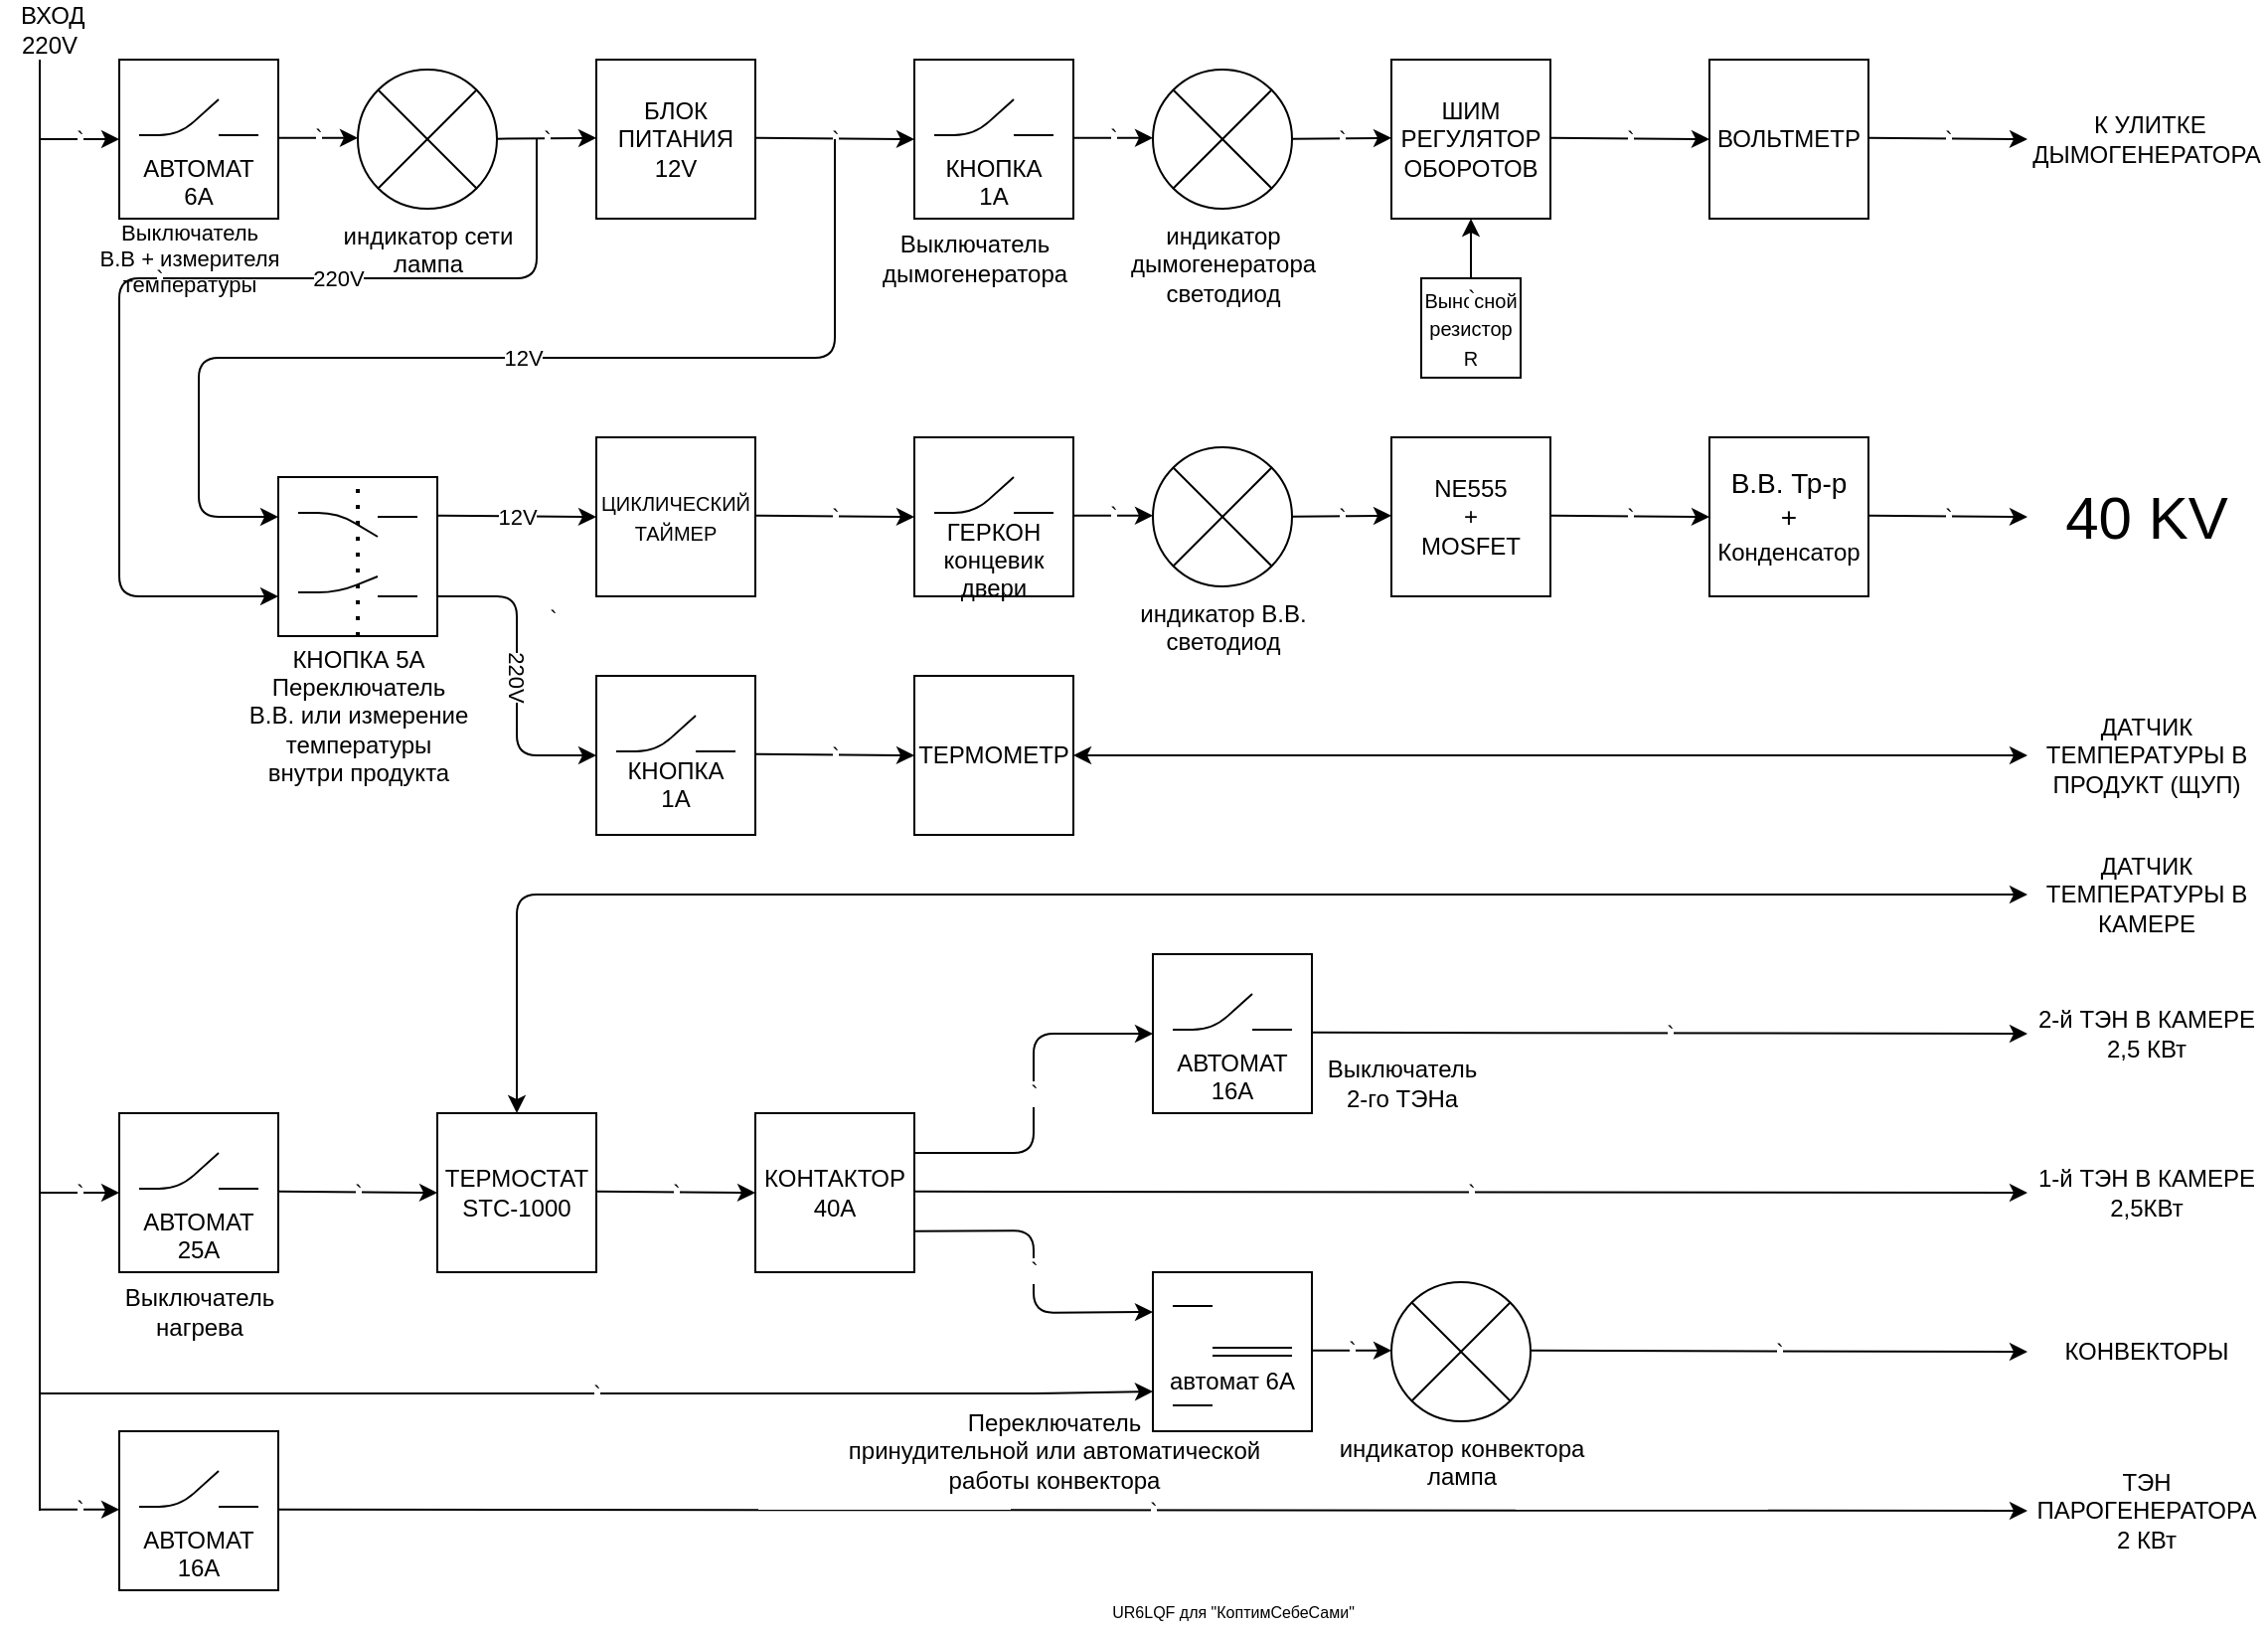 <mxfile version="14.9.1" type="github">
  <diagram id="gx4LN6bsJ0upEz2Kghdg" name="Page-1">
    <mxGraphModel dx="1673" dy="888" grid="1" gridSize="10" guides="1" tooltips="1" connect="1" arrows="1" fold="1" page="1" pageScale="1" pageWidth="1169" pageHeight="827" math="0" shadow="0">
      <root>
        <mxCell id="0" />
        <mxCell id="1" parent="0" />
        <mxCell id="weF5eFfAUtp39m-wOyLp-81" value="" style="whiteSpace=wrap;html=1;aspect=fixed;" vertex="1" parent="1">
          <mxGeometry x="160" y="240" width="80" height="80" as="geometry" />
        </mxCell>
        <mxCell id="weF5eFfAUtp39m-wOyLp-46" value="&lt;div&gt;&lt;br&gt;&lt;/div&gt;&lt;div&gt;&lt;br&gt;&lt;/div&gt;&lt;div&gt;автомат 6А&lt;br&gt;&lt;/div&gt;" style="whiteSpace=wrap;html=1;aspect=fixed;" vertex="1" parent="1">
          <mxGeometry x="600" y="640" width="80" height="80" as="geometry" />
        </mxCell>
        <mxCell id="paTJHKrVfdt6l4FZ6ix--2" value="БЛОК ПИТАНИЯ 12V" style="whiteSpace=wrap;html=1;aspect=fixed;" parent="1" vertex="1">
          <mxGeometry x="320" y="30" width="80" height="80" as="geometry" />
        </mxCell>
        <mxCell id="paTJHKrVfdt6l4FZ6ix--4" value="&lt;div&gt;ШИМ&lt;/div&gt;&lt;div&gt;РЕГУЛЯТОР&lt;/div&gt;&lt;div&gt;ОБОРОТОВ&lt;br&gt;&lt;/div&gt;" style="whiteSpace=wrap;html=1;aspect=fixed;" parent="1" vertex="1">
          <mxGeometry x="720" y="30" width="80" height="80" as="geometry" />
        </mxCell>
        <mxCell id="paTJHKrVfdt6l4FZ6ix--5" value="ВОЛЬТМЕТР" style="whiteSpace=wrap;html=1;aspect=fixed;" parent="1" vertex="1">
          <mxGeometry x="880" y="30" width="80" height="80" as="geometry" />
        </mxCell>
        <mxCell id="paTJHKrVfdt6l4FZ6ix--6" value="&lt;div&gt;индикатор сети&lt;/div&gt;&lt;div&gt;лампа&lt;br&gt;&lt;/div&gt;" style="verticalLabelPosition=bottom;verticalAlign=top;html=1;shape=mxgraph.flowchart.or;" parent="1" vertex="1">
          <mxGeometry x="200" y="35" width="70" height="70" as="geometry" />
        </mxCell>
        <mxCell id="paTJHKrVfdt6l4FZ6ix--7" value="&lt;div&gt;индикатор&lt;/div&gt;&lt;div&gt;дымогенератора&lt;/div&gt;&lt;div&gt;светодиод&lt;br&gt;&lt;/div&gt;" style="verticalLabelPosition=bottom;verticalAlign=top;html=1;shape=mxgraph.flowchart.or;" parent="1" vertex="1">
          <mxGeometry x="600" y="35" width="70" height="70" as="geometry" />
        </mxCell>
        <mxCell id="paTJHKrVfdt6l4FZ6ix--8" value="&lt;font size=&quot;1&quot;&gt;Выносной резистор R&lt;br&gt;&lt;/font&gt;" style="whiteSpace=wrap;html=1;aspect=fixed;" parent="1" vertex="1">
          <mxGeometry x="735" y="140" width="50" height="50" as="geometry" />
        </mxCell>
        <mxCell id="paTJHKrVfdt6l4FZ6ix--10" value="&lt;font style=&quot;font-size: 10px&quot;&gt;ЦИКЛИЧЕСКИЙ ТАЙМЕР&lt;/font&gt;" style="whiteSpace=wrap;html=1;aspect=fixed;" parent="1" vertex="1">
          <mxGeometry x="320" y="220" width="80" height="80" as="geometry" />
        </mxCell>
        <mxCell id="paTJHKrVfdt6l4FZ6ix--12" value="&lt;div&gt;NE555&lt;/div&gt;&lt;div&gt;+&lt;/div&gt;&lt;div&gt;MOSFET&lt;/div&gt;" style="whiteSpace=wrap;html=1;aspect=fixed;" parent="1" vertex="1">
          <mxGeometry x="720" y="220" width="80" height="80" as="geometry" />
        </mxCell>
        <mxCell id="paTJHKrVfdt6l4FZ6ix--13" value="&lt;div&gt;&lt;font style=&quot;font-size: 14px&quot;&gt;В.В. Тр-р&lt;/font&gt;&lt;/div&gt;&lt;div&gt;&lt;font style=&quot;font-size: 14px&quot;&gt;+&lt;/font&gt;&lt;/div&gt;&lt;div&gt;&lt;font style=&quot;font-size: 14px&quot;&gt;&lt;/font&gt;Конденсатор&lt;/div&gt;" style="whiteSpace=wrap;html=1;aspect=fixed;" parent="1" vertex="1">
          <mxGeometry x="880" y="220" width="80" height="80" as="geometry" />
        </mxCell>
        <mxCell id="paTJHKrVfdt6l4FZ6ix--15" value="&lt;div&gt;индикатор В.В.&lt;/div&gt;&lt;div&gt;светодиод&lt;br&gt;&lt;/div&gt;" style="verticalLabelPosition=bottom;verticalAlign=top;html=1;shape=mxgraph.flowchart.or;" parent="1" vertex="1">
          <mxGeometry x="600" y="225" width="70" height="70" as="geometry" />
        </mxCell>
        <mxCell id="paTJHKrVfdt6l4FZ6ix--17" value="ТЕРМОМЕТР" style="whiteSpace=wrap;html=1;aspect=fixed;" parent="1" vertex="1">
          <mxGeometry x="480" y="340" width="80" height="80" as="geometry" />
        </mxCell>
        <mxCell id="paTJHKrVfdt6l4FZ6ix--19" value="&lt;div&gt;ТЕРМОСТАТ&lt;/div&gt;&lt;div&gt;STC-1000&lt;br&gt;&lt;/div&gt;" style="whiteSpace=wrap;html=1;aspect=fixed;" parent="1" vertex="1">
          <mxGeometry x="240" y="560" width="80" height="80" as="geometry" />
        </mxCell>
        <mxCell id="paTJHKrVfdt6l4FZ6ix--20" value="&lt;div&gt;КОНТАКТОР&lt;/div&gt;&lt;div&gt;40А&lt;br&gt;&lt;/div&gt;" style="whiteSpace=wrap;html=1;aspect=fixed;" parent="1" vertex="1">
          <mxGeometry x="400" y="560" width="80" height="80" as="geometry" />
        </mxCell>
        <mxCell id="paTJHKrVfdt6l4FZ6ix--24" value="&lt;div&gt;индикатор конвектора&lt;/div&gt;&lt;div&gt;лампа&lt;br&gt;&lt;/div&gt;" style="verticalLabelPosition=bottom;verticalAlign=top;html=1;shape=mxgraph.flowchart.or;" parent="1" vertex="1">
          <mxGeometry x="720" y="645" width="70" height="70" as="geometry" />
        </mxCell>
        <mxCell id="paTJHKrVfdt6l4FZ6ix--25" value="" style="endArrow=none;html=1;" parent="1" edge="1">
          <mxGeometry width="50" height="50" relative="1" as="geometry">
            <mxPoint x="40" y="760" as="sourcePoint" />
            <mxPoint x="40" y="30" as="targetPoint" />
          </mxGeometry>
        </mxCell>
        <mxCell id="paTJHKrVfdt6l4FZ6ix--26" value="`" style="endArrow=classic;html=1;entryX=0;entryY=0.5;entryDx=0;entryDy=0;" parent="1" edge="1">
          <mxGeometry width="50" height="50" relative="1" as="geometry">
            <mxPoint x="40" y="70" as="sourcePoint" />
            <mxPoint x="80" y="70" as="targetPoint" />
          </mxGeometry>
        </mxCell>
        <mxCell id="paTJHKrVfdt6l4FZ6ix--27" value="`" style="endArrow=classic;html=1;entryX=0;entryY=0.5;entryDx=0;entryDy=0;" parent="1" edge="1" target="weF5eFfAUtp39m-wOyLp-63">
          <mxGeometry width="50" height="50" relative="1" as="geometry">
            <mxPoint x="40" y="600" as="sourcePoint" />
            <mxPoint x="80" y="610" as="targetPoint" />
          </mxGeometry>
        </mxCell>
        <mxCell id="paTJHKrVfdt6l4FZ6ix--28" value="`" style="endArrow=classic;html=1;entryX=0;entryY=0.5;entryDx=0;entryDy=0;" parent="1" edge="1">
          <mxGeometry width="50" height="50" relative="1" as="geometry">
            <mxPoint x="40" y="759.41" as="sourcePoint" />
            <mxPoint x="80" y="759.41" as="targetPoint" />
          </mxGeometry>
        </mxCell>
        <mxCell id="paTJHKrVfdt6l4FZ6ix--29" value="`" style="endArrow=classic;html=1;entryX=0;entryY=0.5;entryDx=0;entryDy=0;" parent="1" edge="1">
          <mxGeometry width="50" height="50" relative="1" as="geometry">
            <mxPoint x="160" y="69.41" as="sourcePoint" />
            <mxPoint x="200" y="69.41" as="targetPoint" />
          </mxGeometry>
        </mxCell>
        <mxCell id="paTJHKrVfdt6l4FZ6ix--30" value="`" style="endArrow=classic;html=1;entryX=0;entryY=0.5;entryDx=0;entryDy=0;" parent="1" edge="1">
          <mxGeometry width="50" height="50" relative="1" as="geometry">
            <mxPoint x="560" y="69.41" as="sourcePoint" />
            <mxPoint x="600" y="69.41" as="targetPoint" />
          </mxGeometry>
        </mxCell>
        <mxCell id="paTJHKrVfdt6l4FZ6ix--31" value="`" style="endArrow=classic;html=1;entryX=0;entryY=0.5;entryDx=0;entryDy=0;" parent="1" edge="1">
          <mxGeometry width="50" height="50" relative="1" as="geometry">
            <mxPoint x="560" y="259.41" as="sourcePoint" />
            <mxPoint x="600" y="259.41" as="targetPoint" />
          </mxGeometry>
        </mxCell>
        <mxCell id="paTJHKrVfdt6l4FZ6ix--32" value="`" style="endArrow=classic;html=1;entryX=0;entryY=0.5;entryDx=0;entryDy=0;" parent="1" edge="1">
          <mxGeometry width="50" height="50" relative="1" as="geometry">
            <mxPoint x="680" y="679.41" as="sourcePoint" />
            <mxPoint x="720" y="679.41" as="targetPoint" />
          </mxGeometry>
        </mxCell>
        <mxCell id="paTJHKrVfdt6l4FZ6ix--34" value="`" style="endArrow=classic;html=1;entryX=0;entryY=0.5;entryDx=0;entryDy=0;" parent="1" edge="1">
          <mxGeometry width="50" height="50" relative="1" as="geometry">
            <mxPoint x="400" y="259.41" as="sourcePoint" />
            <mxPoint x="480" y="260" as="targetPoint" />
          </mxGeometry>
        </mxCell>
        <mxCell id="paTJHKrVfdt6l4FZ6ix--35" value="`" style="endArrow=classic;html=1;entryX=0;entryY=0.5;entryDx=0;entryDy=0;" parent="1" edge="1">
          <mxGeometry width="50" height="50" relative="1" as="geometry">
            <mxPoint x="400" y="379.41" as="sourcePoint" />
            <mxPoint x="480" y="380" as="targetPoint" />
          </mxGeometry>
        </mxCell>
        <mxCell id="paTJHKrVfdt6l4FZ6ix--36" value="`" style="endArrow=classic;html=1;entryX=0;entryY=0.5;entryDx=0;entryDy=0;" parent="1" edge="1">
          <mxGeometry width="50" height="50" relative="1" as="geometry">
            <mxPoint x="400" y="69.41" as="sourcePoint" />
            <mxPoint x="480" y="70" as="targetPoint" />
          </mxGeometry>
        </mxCell>
        <mxCell id="paTJHKrVfdt6l4FZ6ix--37" value="`" style="endArrow=classic;html=1;entryX=0;entryY=0.5;entryDx=0;entryDy=0;" parent="1" edge="1">
          <mxGeometry width="50" height="50" relative="1" as="geometry">
            <mxPoint x="800" y="69.41" as="sourcePoint" />
            <mxPoint x="880" y="70" as="targetPoint" />
          </mxGeometry>
        </mxCell>
        <mxCell id="paTJHKrVfdt6l4FZ6ix--38" value="`" style="endArrow=classic;html=1;entryX=0;entryY=0.5;entryDx=0;entryDy=0;" parent="1" edge="1">
          <mxGeometry width="50" height="50" relative="1" as="geometry">
            <mxPoint x="800" y="259.41" as="sourcePoint" />
            <mxPoint x="880" y="260" as="targetPoint" />
          </mxGeometry>
        </mxCell>
        <mxCell id="paTJHKrVfdt6l4FZ6ix--39" value="`" style="endArrow=classic;html=1;entryX=0;entryY=0.5;entryDx=0;entryDy=0;" parent="1" edge="1">
          <mxGeometry width="50" height="50" relative="1" as="geometry">
            <mxPoint x="160" y="599.41" as="sourcePoint" />
            <mxPoint x="240" y="600" as="targetPoint" />
          </mxGeometry>
        </mxCell>
        <mxCell id="paTJHKrVfdt6l4FZ6ix--40" value="`" style="endArrow=classic;html=1;entryX=0;entryY=0.5;entryDx=0;entryDy=0;" parent="1" edge="1">
          <mxGeometry width="50" height="50" relative="1" as="geometry">
            <mxPoint x="320" y="599.41" as="sourcePoint" />
            <mxPoint x="400" y="600" as="targetPoint" />
          </mxGeometry>
        </mxCell>
        <mxCell id="paTJHKrVfdt6l4FZ6ix--41" value="`" style="endArrow=classic;html=1;entryX=0;entryY=0.5;entryDx=0;entryDy=0;" parent="1" edge="1">
          <mxGeometry width="50" height="50" relative="1" as="geometry">
            <mxPoint x="670" y="259.82" as="sourcePoint" />
            <mxPoint x="720" y="259.41" as="targetPoint" />
          </mxGeometry>
        </mxCell>
        <mxCell id="paTJHKrVfdt6l4FZ6ix--42" value="`" style="endArrow=classic;html=1;entryX=0;entryY=0.5;entryDx=0;entryDy=0;" parent="1" edge="1">
          <mxGeometry width="50" height="50" relative="1" as="geometry">
            <mxPoint x="670" y="69.82" as="sourcePoint" />
            <mxPoint x="720" y="69.41" as="targetPoint" />
          </mxGeometry>
        </mxCell>
        <mxCell id="paTJHKrVfdt6l4FZ6ix--43" value="`" style="endArrow=classic;html=1;entryX=0;entryY=0.5;entryDx=0;entryDy=0;exitX=1;exitY=0.75;exitDx=0;exitDy=0;" parent="1" edge="1">
          <mxGeometry x="-0.366" y="19" width="50" height="50" relative="1" as="geometry">
            <mxPoint x="240" y="300" as="sourcePoint" />
            <mxPoint x="320" y="380" as="targetPoint" />
            <Array as="points">
              <mxPoint x="280" y="300" />
              <mxPoint x="280" y="380" />
            </Array>
            <mxPoint x="-1" as="offset" />
          </mxGeometry>
        </mxCell>
        <mxCell id="paTJHKrVfdt6l4FZ6ix--44" value="`" style="endArrow=classic;html=1;entryX=0;entryY=0.5;entryDx=0;entryDy=0;" parent="1" edge="1">
          <mxGeometry width="50" height="50" relative="1" as="geometry">
            <mxPoint x="270" y="69.82" as="sourcePoint" />
            <mxPoint x="320" y="69.41" as="targetPoint" />
          </mxGeometry>
        </mxCell>
        <mxCell id="weF5eFfAUtp39m-wOyLp-1" value="`" style="endArrow=classic;html=1;" edge="1" parent="1">
          <mxGeometry width="50" height="50" relative="1" as="geometry">
            <mxPoint x="480" y="599.41" as="sourcePoint" />
            <mxPoint x="1040" y="600" as="targetPoint" />
          </mxGeometry>
        </mxCell>
        <mxCell id="weF5eFfAUtp39m-wOyLp-2" value="`" style="endArrow=classic;html=1;entryX=0;entryY=0.25;entryDx=0;entryDy=0;" edge="1" parent="1">
          <mxGeometry width="50" height="50" relative="1" as="geometry">
            <mxPoint x="480" y="619.41" as="sourcePoint" />
            <mxPoint x="600" y="660" as="targetPoint" />
            <Array as="points">
              <mxPoint x="540" y="619" />
              <mxPoint x="540" y="660.41" />
            </Array>
          </mxGeometry>
        </mxCell>
        <mxCell id="weF5eFfAUtp39m-wOyLp-3" value="`" style="endArrow=classic;html=1;entryX=0;entryY=0.5;entryDx=0;entryDy=0;entryPerimeter=0;" edge="1" parent="1">
          <mxGeometry width="50" height="50" relative="1" as="geometry">
            <mxPoint x="480" y="580.0" as="sourcePoint" />
            <mxPoint x="600" y="520" as="targetPoint" />
            <Array as="points">
              <mxPoint x="540" y="580" />
              <mxPoint x="540" y="520" />
            </Array>
          </mxGeometry>
        </mxCell>
        <mxCell id="weF5eFfAUtp39m-wOyLp-4" value="`" style="endArrow=classic;html=1;" edge="1" parent="1">
          <mxGeometry width="50" height="50" relative="1" as="geometry">
            <mxPoint x="680" y="519.41" as="sourcePoint" />
            <mxPoint x="1040" y="520" as="targetPoint" />
          </mxGeometry>
        </mxCell>
        <mxCell id="weF5eFfAUtp39m-wOyLp-5" value="`" style="endArrow=classic;html=1;" edge="1" parent="1">
          <mxGeometry width="50" height="50" relative="1" as="geometry">
            <mxPoint x="790" y="679.41" as="sourcePoint" />
            <mxPoint x="1040" y="680" as="targetPoint" />
          </mxGeometry>
        </mxCell>
        <mxCell id="weF5eFfAUtp39m-wOyLp-6" value="`" style="endArrow=classic;html=1;" edge="1" parent="1">
          <mxGeometry width="50" height="50" relative="1" as="geometry">
            <mxPoint x="160" y="759.41" as="sourcePoint" />
            <mxPoint x="1040" y="760" as="targetPoint" />
          </mxGeometry>
        </mxCell>
        <mxCell id="weF5eFfAUtp39m-wOyLp-7" value="`" style="endArrow=classic;html=1;entryX=0;entryY=0.5;entryDx=0;entryDy=0;" edge="1" parent="1">
          <mxGeometry width="50" height="50" relative="1" as="geometry">
            <mxPoint x="960.0" y="259.41" as="sourcePoint" />
            <mxPoint x="1040.0" y="260" as="targetPoint" />
          </mxGeometry>
        </mxCell>
        <mxCell id="weF5eFfAUtp39m-wOyLp-8" value="`" style="endArrow=classic;html=1;entryX=0;entryY=0.5;entryDx=0;entryDy=0;" edge="1" parent="1">
          <mxGeometry width="50" height="50" relative="1" as="geometry">
            <mxPoint x="960.0" y="69.41" as="sourcePoint" />
            <mxPoint x="1040.0" y="70" as="targetPoint" />
          </mxGeometry>
        </mxCell>
        <mxCell id="weF5eFfAUtp39m-wOyLp-9" value="`" style="endArrow=classic;html=1;entryX=0.5;entryY=1;entryDx=0;entryDy=0;exitX=0.5;exitY=0;exitDx=0;exitDy=0;" edge="1" parent="1" source="paTJHKrVfdt6l4FZ6ix--8" target="paTJHKrVfdt6l4FZ6ix--4">
          <mxGeometry x="-1" y="-10" width="50" height="50" relative="1" as="geometry">
            <mxPoint x="770" y="240" as="sourcePoint" />
            <mxPoint x="840.0" y="150.59" as="targetPoint" />
            <mxPoint x="-10" y="10" as="offset" />
          </mxGeometry>
        </mxCell>
        <mxCell id="weF5eFfAUtp39m-wOyLp-11" value="" style="endArrow=classic;startArrow=classic;html=1;exitX=0.5;exitY=0;exitDx=0;exitDy=0;" edge="1" parent="1" source="paTJHKrVfdt6l4FZ6ix--19">
          <mxGeometry width="50" height="50" relative="1" as="geometry">
            <mxPoint x="550" y="440" as="sourcePoint" />
            <mxPoint x="1040" y="450" as="targetPoint" />
            <Array as="points">
              <mxPoint x="280" y="450" />
            </Array>
          </mxGeometry>
        </mxCell>
        <mxCell id="weF5eFfAUtp39m-wOyLp-13" value="`" style="endArrow=classic;html=1;entryX=0;entryY=0.75;entryDx=0;entryDy=0;" edge="1" parent="1">
          <mxGeometry width="50" height="50" relative="1" as="geometry">
            <mxPoint x="40" y="701" as="sourcePoint" />
            <mxPoint x="600" y="700" as="targetPoint" />
            <Array as="points">
              <mxPoint x="540" y="701" />
            </Array>
          </mxGeometry>
        </mxCell>
        <mxCell id="weF5eFfAUtp39m-wOyLp-14" value="`" style="endArrow=classic;html=1;entryX=0;entryY=0.75;entryDx=0;entryDy=0;" edge="1" parent="1">
          <mxGeometry width="50" height="50" relative="1" as="geometry">
            <mxPoint x="290" y="70" as="sourcePoint" />
            <mxPoint x="160" y="300" as="targetPoint" />
            <Array as="points">
              <mxPoint x="290" y="140" />
              <mxPoint x="80" y="140" />
              <mxPoint x="80" y="300" />
            </Array>
          </mxGeometry>
        </mxCell>
        <mxCell id="weF5eFfAUtp39m-wOyLp-37" value="&lt;div&gt;220V&lt;/div&gt;" style="edgeLabel;html=1;align=center;verticalAlign=middle;resizable=0;points=[];" vertex="1" connectable="0" parent="weF5eFfAUtp39m-wOyLp-14">
          <mxGeometry x="-0.393" y="3" relative="1" as="geometry">
            <mxPoint x="-12" y="-3" as="offset" />
          </mxGeometry>
        </mxCell>
        <mxCell id="weF5eFfAUtp39m-wOyLp-15" value="`" style="endArrow=classic;html=1;entryX=0;entryY=0.25;entryDx=0;entryDy=0;" edge="1" parent="1">
          <mxGeometry width="50" height="50" relative="1" as="geometry">
            <mxPoint x="440" y="70" as="sourcePoint" />
            <mxPoint x="160" y="260" as="targetPoint" />
            <Array as="points">
              <mxPoint x="440" y="180" />
              <mxPoint x="120" y="180" />
              <mxPoint x="120" y="260" />
            </Array>
          </mxGeometry>
        </mxCell>
        <mxCell id="weF5eFfAUtp39m-wOyLp-40" value="&lt;div&gt;12V&lt;/div&gt;" style="edgeLabel;html=1;align=center;verticalAlign=middle;resizable=0;points=[];" vertex="1" connectable="0" parent="weF5eFfAUtp39m-wOyLp-15">
          <mxGeometry x="-0.025" y="3" relative="1" as="geometry">
            <mxPoint x="1" y="-3" as="offset" />
          </mxGeometry>
        </mxCell>
        <mxCell id="weF5eFfAUtp39m-wOyLp-16" value="" style="endArrow=classic;startArrow=classic;html=1;exitX=1;exitY=0.5;exitDx=0;exitDy=0;" edge="1" parent="1" source="paTJHKrVfdt6l4FZ6ix--17">
          <mxGeometry width="50" height="50" relative="1" as="geometry">
            <mxPoint x="550" y="440" as="sourcePoint" />
            <mxPoint x="1040" y="380" as="targetPoint" />
          </mxGeometry>
        </mxCell>
        <mxCell id="weF5eFfAUtp39m-wOyLp-17" value="&lt;font style=&quot;font-size: 12px&quot;&gt;&amp;nbsp;К УЛИТКЕ ДЫМОГЕНЕРАТОРА&lt;/font&gt;" style="text;html=1;strokeColor=none;fillColor=none;align=center;verticalAlign=middle;whiteSpace=wrap;rounded=0;" vertex="1" parent="1">
          <mxGeometry x="1040" y="30" width="120" height="80" as="geometry" />
        </mxCell>
        <mxCell id="weF5eFfAUtp39m-wOyLp-18" value="&lt;font style=&quot;font-size: 30px&quot;&gt;40 KV&lt;/font&gt;" style="text;html=1;strokeColor=none;fillColor=none;align=center;verticalAlign=middle;whiteSpace=wrap;rounded=0;" vertex="1" parent="1">
          <mxGeometry x="1040" y="220" width="120" height="80" as="geometry" />
        </mxCell>
        <mxCell id="weF5eFfAUtp39m-wOyLp-20" value="&lt;font style=&quot;font-size: 12px&quot;&gt;ДАТЧИК ТЕМПЕРАТУРЫ В ПРОДУКТ (ЩУП)&lt;br&gt;&lt;/font&gt;" style="text;html=1;strokeColor=none;fillColor=none;align=center;verticalAlign=middle;whiteSpace=wrap;rounded=0;" vertex="1" parent="1">
          <mxGeometry x="1040" y="340" width="120" height="80" as="geometry" />
        </mxCell>
        <mxCell id="weF5eFfAUtp39m-wOyLp-21" value="ТЭН ПАРОГЕНЕРАТОРА 2 КВт" style="text;html=1;strokeColor=none;fillColor=none;align=center;verticalAlign=middle;whiteSpace=wrap;rounded=0;" vertex="1" parent="1">
          <mxGeometry x="1040" y="720" width="120" height="80" as="geometry" />
        </mxCell>
        <mxCell id="weF5eFfAUtp39m-wOyLp-22" value="КОНВЕКТОРЫ" style="text;html=1;strokeColor=none;fillColor=none;align=center;verticalAlign=middle;whiteSpace=wrap;rounded=0;" vertex="1" parent="1">
          <mxGeometry x="1040" y="640" width="120" height="80" as="geometry" />
        </mxCell>
        <mxCell id="weF5eFfAUtp39m-wOyLp-23" value="1-й ТЭН В КАМЕРЕ 2,5КВт" style="text;html=1;strokeColor=none;fillColor=none;align=center;verticalAlign=middle;whiteSpace=wrap;rounded=0;" vertex="1" parent="1">
          <mxGeometry x="1040" y="560" width="120" height="80" as="geometry" />
        </mxCell>
        <mxCell id="weF5eFfAUtp39m-wOyLp-24" value="2-й ТЭН В КАМЕРЕ 2,5 КВт" style="text;html=1;strokeColor=none;fillColor=none;align=center;verticalAlign=middle;whiteSpace=wrap;rounded=0;" vertex="1" parent="1">
          <mxGeometry x="1040" y="480" width="120" height="80" as="geometry" />
        </mxCell>
        <mxCell id="weF5eFfAUtp39m-wOyLp-25" value="ДАТЧИК ТЕМПЕРАТУРЫ В КАМЕРЕ" style="text;html=1;strokeColor=none;fillColor=none;align=center;verticalAlign=middle;whiteSpace=wrap;rounded=0;" vertex="1" parent="1">
          <mxGeometry x="1040" y="410" width="120" height="80" as="geometry" />
        </mxCell>
        <mxCell id="weF5eFfAUtp39m-wOyLp-41" value="&lt;div&gt;&amp;nbsp;ВХОД&lt;/div&gt;&lt;div&gt;220V&lt;/div&gt;" style="text;html=1;strokeColor=none;fillColor=none;align=center;verticalAlign=middle;whiteSpace=wrap;rounded=0;" vertex="1" parent="1">
          <mxGeometry x="20" y="10" width="50" height="10" as="geometry" />
        </mxCell>
        <mxCell id="weF5eFfAUtp39m-wOyLp-43" value="`" style="endArrow=classic;html=1;entryX=0;entryY=0.5;entryDx=0;entryDy=0;" edge="1" parent="1">
          <mxGeometry width="50" height="50" relative="1" as="geometry">
            <mxPoint x="240" y="259.41" as="sourcePoint" />
            <mxPoint x="320" y="260" as="targetPoint" />
          </mxGeometry>
        </mxCell>
        <mxCell id="weF5eFfAUtp39m-wOyLp-45" value="" style="endArrow=none;html=1;" edge="1" parent="1">
          <mxGeometry width="50" height="50" relative="1" as="geometry">
            <mxPoint x="610" y="657" as="sourcePoint" />
            <mxPoint x="630" y="657" as="targetPoint" />
            <Array as="points" />
          </mxGeometry>
        </mxCell>
        <mxCell id="weF5eFfAUtp39m-wOyLp-51" value="&lt;div&gt;&lt;br&gt;&lt;/div&gt;&lt;div&gt;&lt;br&gt;&lt;/div&gt;&lt;div&gt;&lt;br&gt;&lt;/div&gt;&lt;div&gt;АВТОМАТ&lt;/div&gt;&lt;div&gt;6А&lt;br&gt;&lt;/div&gt;" style="whiteSpace=wrap;html=1;aspect=fixed;" vertex="1" parent="1">
          <mxGeometry x="80" y="30" width="80" height="80" as="geometry" />
        </mxCell>
        <mxCell id="weF5eFfAUtp39m-wOyLp-52" value="" style="endArrow=none;html=1;" edge="1" parent="1">
          <mxGeometry width="50" height="50" relative="1" as="geometry">
            <mxPoint x="90" y="68" as="sourcePoint" />
            <mxPoint x="130" y="50" as="targetPoint" />
            <Array as="points">
              <mxPoint x="110" y="68" />
            </Array>
          </mxGeometry>
        </mxCell>
        <mxCell id="weF5eFfAUtp39m-wOyLp-53" value="" style="endArrow=none;html=1;" edge="1" parent="1">
          <mxGeometry width="50" height="50" relative="1" as="geometry">
            <mxPoint x="130" y="68" as="sourcePoint" />
            <mxPoint x="150" y="68" as="targetPoint" />
            <Array as="points" />
          </mxGeometry>
        </mxCell>
        <mxCell id="weF5eFfAUtp39m-wOyLp-54" value="&lt;div&gt;&lt;br&gt;&lt;/div&gt;&lt;div&gt;&lt;br&gt;&lt;/div&gt;&lt;div&gt;&lt;br&gt;&lt;/div&gt;&lt;div&gt;КНОПКА&lt;/div&gt;&lt;div&gt;1А&lt;br&gt;&lt;/div&gt;" style="whiteSpace=wrap;html=1;aspect=fixed;" vertex="1" parent="1">
          <mxGeometry x="480" y="30" width="80" height="80" as="geometry" />
        </mxCell>
        <mxCell id="weF5eFfAUtp39m-wOyLp-55" value="" style="endArrow=none;html=1;" edge="1" parent="1">
          <mxGeometry width="50" height="50" relative="1" as="geometry">
            <mxPoint x="490" y="68" as="sourcePoint" />
            <mxPoint x="530" y="50" as="targetPoint" />
            <Array as="points">
              <mxPoint x="510" y="68" />
            </Array>
          </mxGeometry>
        </mxCell>
        <mxCell id="weF5eFfAUtp39m-wOyLp-56" value="" style="endArrow=none;html=1;" edge="1" parent="1">
          <mxGeometry width="50" height="50" relative="1" as="geometry">
            <mxPoint x="530" y="68" as="sourcePoint" />
            <mxPoint x="550" y="68" as="targetPoint" />
            <Array as="points" />
          </mxGeometry>
        </mxCell>
        <mxCell id="weF5eFfAUtp39m-wOyLp-57" value="&lt;div&gt;&lt;br&gt;&lt;/div&gt;&lt;div&gt;&lt;br&gt;&lt;/div&gt;&lt;div&gt;&lt;br&gt;&lt;/div&gt;&lt;div&gt;ГЕРКОН&lt;/div&gt;&lt;div&gt;концевик двери&lt;br&gt;&lt;/div&gt;" style="whiteSpace=wrap;html=1;aspect=fixed;" vertex="1" parent="1">
          <mxGeometry x="480" y="220" width="80" height="80" as="geometry" />
        </mxCell>
        <mxCell id="weF5eFfAUtp39m-wOyLp-58" value="" style="endArrow=none;html=1;" edge="1" parent="1">
          <mxGeometry width="50" height="50" relative="1" as="geometry">
            <mxPoint x="490" y="258" as="sourcePoint" />
            <mxPoint x="530" y="240" as="targetPoint" />
            <Array as="points">
              <mxPoint x="510" y="258" />
            </Array>
          </mxGeometry>
        </mxCell>
        <mxCell id="weF5eFfAUtp39m-wOyLp-59" value="" style="endArrow=none;html=1;" edge="1" parent="1">
          <mxGeometry width="50" height="50" relative="1" as="geometry">
            <mxPoint x="530" y="258" as="sourcePoint" />
            <mxPoint x="550" y="258" as="targetPoint" />
            <Array as="points" />
          </mxGeometry>
        </mxCell>
        <mxCell id="weF5eFfAUtp39m-wOyLp-60" value="&lt;div&gt;&lt;br&gt;&lt;/div&gt;&lt;div&gt;&lt;br&gt;&lt;/div&gt;&lt;div&gt;КНОПКА&lt;/div&gt;&lt;div&gt;1А&lt;br&gt;&lt;/div&gt;" style="whiteSpace=wrap;html=1;aspect=fixed;" vertex="1" parent="1">
          <mxGeometry x="320" y="340" width="80" height="80" as="geometry" />
        </mxCell>
        <mxCell id="weF5eFfAUtp39m-wOyLp-61" value="" style="endArrow=none;html=1;" edge="1" parent="1">
          <mxGeometry width="50" height="50" relative="1" as="geometry">
            <mxPoint x="330" y="378" as="sourcePoint" />
            <mxPoint x="370" y="360" as="targetPoint" />
            <Array as="points">
              <mxPoint x="350" y="378" />
            </Array>
          </mxGeometry>
        </mxCell>
        <mxCell id="weF5eFfAUtp39m-wOyLp-62" value="" style="endArrow=none;html=1;" edge="1" parent="1">
          <mxGeometry width="50" height="50" relative="1" as="geometry">
            <mxPoint x="370" y="378" as="sourcePoint" />
            <mxPoint x="390" y="378" as="targetPoint" />
            <Array as="points" />
          </mxGeometry>
        </mxCell>
        <mxCell id="weF5eFfAUtp39m-wOyLp-63" value="&lt;div&gt;&lt;br&gt;&lt;/div&gt;&lt;div&gt;&lt;br&gt;&lt;/div&gt;&lt;div&gt;&lt;br&gt;&lt;/div&gt;&lt;div&gt;АВТОМАТ&lt;/div&gt;&lt;div&gt;25А&lt;br&gt;&lt;/div&gt;" style="whiteSpace=wrap;html=1;aspect=fixed;" vertex="1" parent="1">
          <mxGeometry x="80" y="560" width="80" height="80" as="geometry" />
        </mxCell>
        <mxCell id="weF5eFfAUtp39m-wOyLp-64" value="" style="endArrow=none;html=1;" edge="1" parent="1">
          <mxGeometry width="50" height="50" relative="1" as="geometry">
            <mxPoint x="90" y="598" as="sourcePoint" />
            <mxPoint x="130" y="580" as="targetPoint" />
            <Array as="points">
              <mxPoint x="110" y="598" />
            </Array>
          </mxGeometry>
        </mxCell>
        <mxCell id="weF5eFfAUtp39m-wOyLp-65" value="" style="endArrow=none;html=1;" edge="1" parent="1">
          <mxGeometry width="50" height="50" relative="1" as="geometry">
            <mxPoint x="130" y="598" as="sourcePoint" />
            <mxPoint x="150" y="598" as="targetPoint" />
            <Array as="points" />
          </mxGeometry>
        </mxCell>
        <mxCell id="weF5eFfAUtp39m-wOyLp-66" value="&lt;div&gt;&lt;br&gt;&lt;/div&gt;&lt;div&gt;&lt;br&gt;&lt;/div&gt;&lt;div&gt;&lt;br&gt;&lt;/div&gt;&lt;div&gt;АВТОМАТ&lt;/div&gt;&lt;div&gt;16А&lt;br&gt;&lt;/div&gt;" style="whiteSpace=wrap;html=1;aspect=fixed;" vertex="1" parent="1">
          <mxGeometry x="80" y="720" width="80" height="80" as="geometry" />
        </mxCell>
        <mxCell id="weF5eFfAUtp39m-wOyLp-67" value="" style="endArrow=none;html=1;" edge="1" parent="1">
          <mxGeometry width="50" height="50" relative="1" as="geometry">
            <mxPoint x="90" y="758" as="sourcePoint" />
            <mxPoint x="130" y="740" as="targetPoint" />
            <Array as="points">
              <mxPoint x="110" y="758" />
            </Array>
          </mxGeometry>
        </mxCell>
        <mxCell id="weF5eFfAUtp39m-wOyLp-68" value="" style="endArrow=none;html=1;" edge="1" parent="1">
          <mxGeometry width="50" height="50" relative="1" as="geometry">
            <mxPoint x="130" y="758" as="sourcePoint" />
            <mxPoint x="150" y="758" as="targetPoint" />
            <Array as="points" />
          </mxGeometry>
        </mxCell>
        <mxCell id="weF5eFfAUtp39m-wOyLp-69" value="&lt;div&gt;&lt;br&gt;&lt;/div&gt;&lt;div&gt;&lt;br&gt;&lt;/div&gt;&lt;div&gt;&lt;br&gt;&lt;/div&gt;&lt;div&gt;АВТОМАТ&lt;/div&gt;&lt;div&gt;16А&lt;br&gt;&lt;/div&gt;" style="whiteSpace=wrap;html=1;aspect=fixed;" vertex="1" parent="1">
          <mxGeometry x="600" y="480" width="80" height="80" as="geometry" />
        </mxCell>
        <mxCell id="weF5eFfAUtp39m-wOyLp-70" value="" style="endArrow=none;html=1;" edge="1" parent="1">
          <mxGeometry width="50" height="50" relative="1" as="geometry">
            <mxPoint x="610" y="518" as="sourcePoint" />
            <mxPoint x="650" y="500" as="targetPoint" />
            <Array as="points">
              <mxPoint x="630" y="518" />
            </Array>
          </mxGeometry>
        </mxCell>
        <mxCell id="weF5eFfAUtp39m-wOyLp-71" value="" style="endArrow=none;html=1;" edge="1" parent="1">
          <mxGeometry width="50" height="50" relative="1" as="geometry">
            <mxPoint x="650" y="518" as="sourcePoint" />
            <mxPoint x="670" y="518" as="targetPoint" />
            <Array as="points" />
          </mxGeometry>
        </mxCell>
        <mxCell id="weF5eFfAUtp39m-wOyLp-72" value="" style="endArrow=none;html=1;" edge="1" parent="1">
          <mxGeometry width="50" height="50" relative="1" as="geometry">
            <mxPoint x="610" y="707" as="sourcePoint" />
            <mxPoint x="630" y="707" as="targetPoint" />
            <Array as="points" />
          </mxGeometry>
        </mxCell>
        <mxCell id="weF5eFfAUtp39m-wOyLp-74" value="" style="shape=link;html=1;endArrow=block;" edge="1" parent="1">
          <mxGeometry width="100" relative="1" as="geometry">
            <mxPoint x="630" y="680" as="sourcePoint" />
            <mxPoint x="670" y="680" as="targetPoint" />
          </mxGeometry>
        </mxCell>
        <mxCell id="weF5eFfAUtp39m-wOyLp-77" value="" style="endArrow=none;html=1;startArrow=none;" edge="1" parent="1">
          <mxGeometry width="50" height="50" relative="1" as="geometry">
            <mxPoint x="170" y="298" as="sourcePoint" />
            <mxPoint x="210" y="290" as="targetPoint" />
            <Array as="points">
              <mxPoint x="190" y="298" />
            </Array>
          </mxGeometry>
        </mxCell>
        <mxCell id="weF5eFfAUtp39m-wOyLp-78" value="" style="endArrow=none;html=1;" edge="1" parent="1">
          <mxGeometry width="50" height="50" relative="1" as="geometry">
            <mxPoint x="210" y="260" as="sourcePoint" />
            <mxPoint x="230" y="260" as="targetPoint" />
            <Array as="points" />
          </mxGeometry>
        </mxCell>
        <mxCell id="weF5eFfAUtp39m-wOyLp-79" value="" style="endArrow=none;html=1;" edge="1" parent="1">
          <mxGeometry width="50" height="50" relative="1" as="geometry">
            <mxPoint x="210" y="300" as="sourcePoint" />
            <mxPoint x="230" y="300" as="targetPoint" />
            <Array as="points" />
          </mxGeometry>
        </mxCell>
        <mxCell id="weF5eFfAUtp39m-wOyLp-80" value="" style="endArrow=none;html=1;" edge="1" parent="1">
          <mxGeometry width="50" height="50" relative="1" as="geometry">
            <mxPoint x="170" y="258" as="sourcePoint" />
            <mxPoint x="210" y="270" as="targetPoint" />
            <Array as="points">
              <mxPoint x="190" y="258" />
            </Array>
          </mxGeometry>
        </mxCell>
        <mxCell id="weF5eFfAUtp39m-wOyLp-83" value="" style="endArrow=none;dashed=1;html=1;dashPattern=1 3;strokeWidth=2;" edge="1" parent="1">
          <mxGeometry width="50" height="50" relative="1" as="geometry">
            <mxPoint x="200" y="320" as="sourcePoint" />
            <mxPoint x="200" y="240" as="targetPoint" />
          </mxGeometry>
        </mxCell>
        <mxCell id="weF5eFfAUtp39m-wOyLp-86" value="&lt;div style=&quot;font-size: 11px&quot;&gt;&lt;font style=&quot;font-size: 11px&quot;&gt;Выключатель&lt;/font&gt;&lt;/div&gt;&lt;div style=&quot;font-size: 11px&quot;&gt;&lt;font style=&quot;font-size: 11px&quot;&gt;В.В + измерителя&lt;/font&gt;&lt;/div&gt;&lt;div style=&quot;font-size: 11px&quot;&gt;&lt;font style=&quot;font-size: 11px&quot;&gt;температуры&lt;/font&gt;&lt;font style=&quot;font-size: 11px&quot;&gt;&lt;br&gt;&lt;/font&gt;&lt;/div&gt;" style="text;html=1;align=center;verticalAlign=middle;resizable=0;points=[];autosize=1;strokeColor=none;" vertex="1" parent="1">
          <mxGeometry x="60" y="105" width="110" height="50" as="geometry" />
        </mxCell>
        <mxCell id="weF5eFfAUtp39m-wOyLp-87" value="&lt;div&gt;Выключатель&lt;/div&gt;&lt;div&gt;дымогенератора&lt;br&gt;&lt;/div&gt;" style="text;html=1;align=center;verticalAlign=middle;resizable=0;points=[];autosize=1;strokeColor=none;" vertex="1" parent="1">
          <mxGeometry x="455" y="115" width="110" height="30" as="geometry" />
        </mxCell>
        <mxCell id="weF5eFfAUtp39m-wOyLp-88" value="&lt;div&gt;КНОПКА 5А&lt;/div&gt;&lt;div&gt;Переключатель&lt;/div&gt;&lt;div&gt;В.В. или измерение&lt;/div&gt;&lt;div&gt;температуры&lt;/div&gt;&lt;div&gt;внутри продукта&lt;br&gt;&lt;/div&gt;" style="text;html=1;align=center;verticalAlign=middle;resizable=0;points=[];autosize=1;strokeColor=none;" vertex="1" parent="1">
          <mxGeometry x="135" y="320" width="130" height="80" as="geometry" />
        </mxCell>
        <mxCell id="weF5eFfAUtp39m-wOyLp-89" value="&lt;div&gt;Выключатель&lt;/div&gt;&lt;div&gt;нагрева&lt;br&gt;&lt;/div&gt;" style="text;html=1;align=center;verticalAlign=middle;resizable=0;points=[];autosize=1;strokeColor=none;" vertex="1" parent="1">
          <mxGeometry x="75" y="645" width="90" height="30" as="geometry" />
        </mxCell>
        <mxCell id="weF5eFfAUtp39m-wOyLp-90" value="&lt;div&gt;Выключатель&lt;/div&gt;&lt;div&gt;2-го ТЭНа&lt;br&gt;&lt;/div&gt;" style="text;html=1;align=center;verticalAlign=middle;resizable=0;points=[];autosize=1;strokeColor=none;" vertex="1" parent="1">
          <mxGeometry x="680" y="530" width="90" height="30" as="geometry" />
        </mxCell>
        <mxCell id="weF5eFfAUtp39m-wOyLp-91" value="&lt;div&gt;Переключатель&lt;/div&gt;&lt;div&gt;принудительной или автоматической&lt;/div&gt;&lt;div&gt;работы конвектора&lt;br&gt;&lt;/div&gt;" style="text;html=1;align=center;verticalAlign=middle;resizable=0;points=[];autosize=1;strokeColor=none;" vertex="1" parent="1">
          <mxGeometry x="440" y="705" width="220" height="50" as="geometry" />
        </mxCell>
        <mxCell id="weF5eFfAUtp39m-wOyLp-92" value="&lt;div&gt;12V&lt;/div&gt;" style="edgeLabel;html=1;align=center;verticalAlign=middle;resizable=0;points=[];" vertex="1" connectable="0" parent="1">
          <mxGeometry x="280.005" y="260" as="geometry" />
        </mxCell>
        <mxCell id="weF5eFfAUtp39m-wOyLp-93" value="&lt;div&gt;220V&lt;/div&gt;" style="edgeLabel;html=1;align=center;verticalAlign=middle;resizable=0;points=[];rotation=90;" vertex="1" connectable="0" parent="1">
          <mxGeometry x="280.003" y="340" as="geometry" />
        </mxCell>
        <mxCell id="weF5eFfAUtp39m-wOyLp-94" value="&lt;font style=&quot;font-size: 8px&quot;&gt;UR6LQF для &quot;КоптимСебеСами&quot;&lt;/font&gt;" style="text;html=1;align=center;verticalAlign=middle;resizable=0;points=[];autosize=1;strokeColor=none;" vertex="1" parent="1">
          <mxGeometry x="570" y="800" width="140" height="20" as="geometry" />
        </mxCell>
      </root>
    </mxGraphModel>
  </diagram>
</mxfile>

